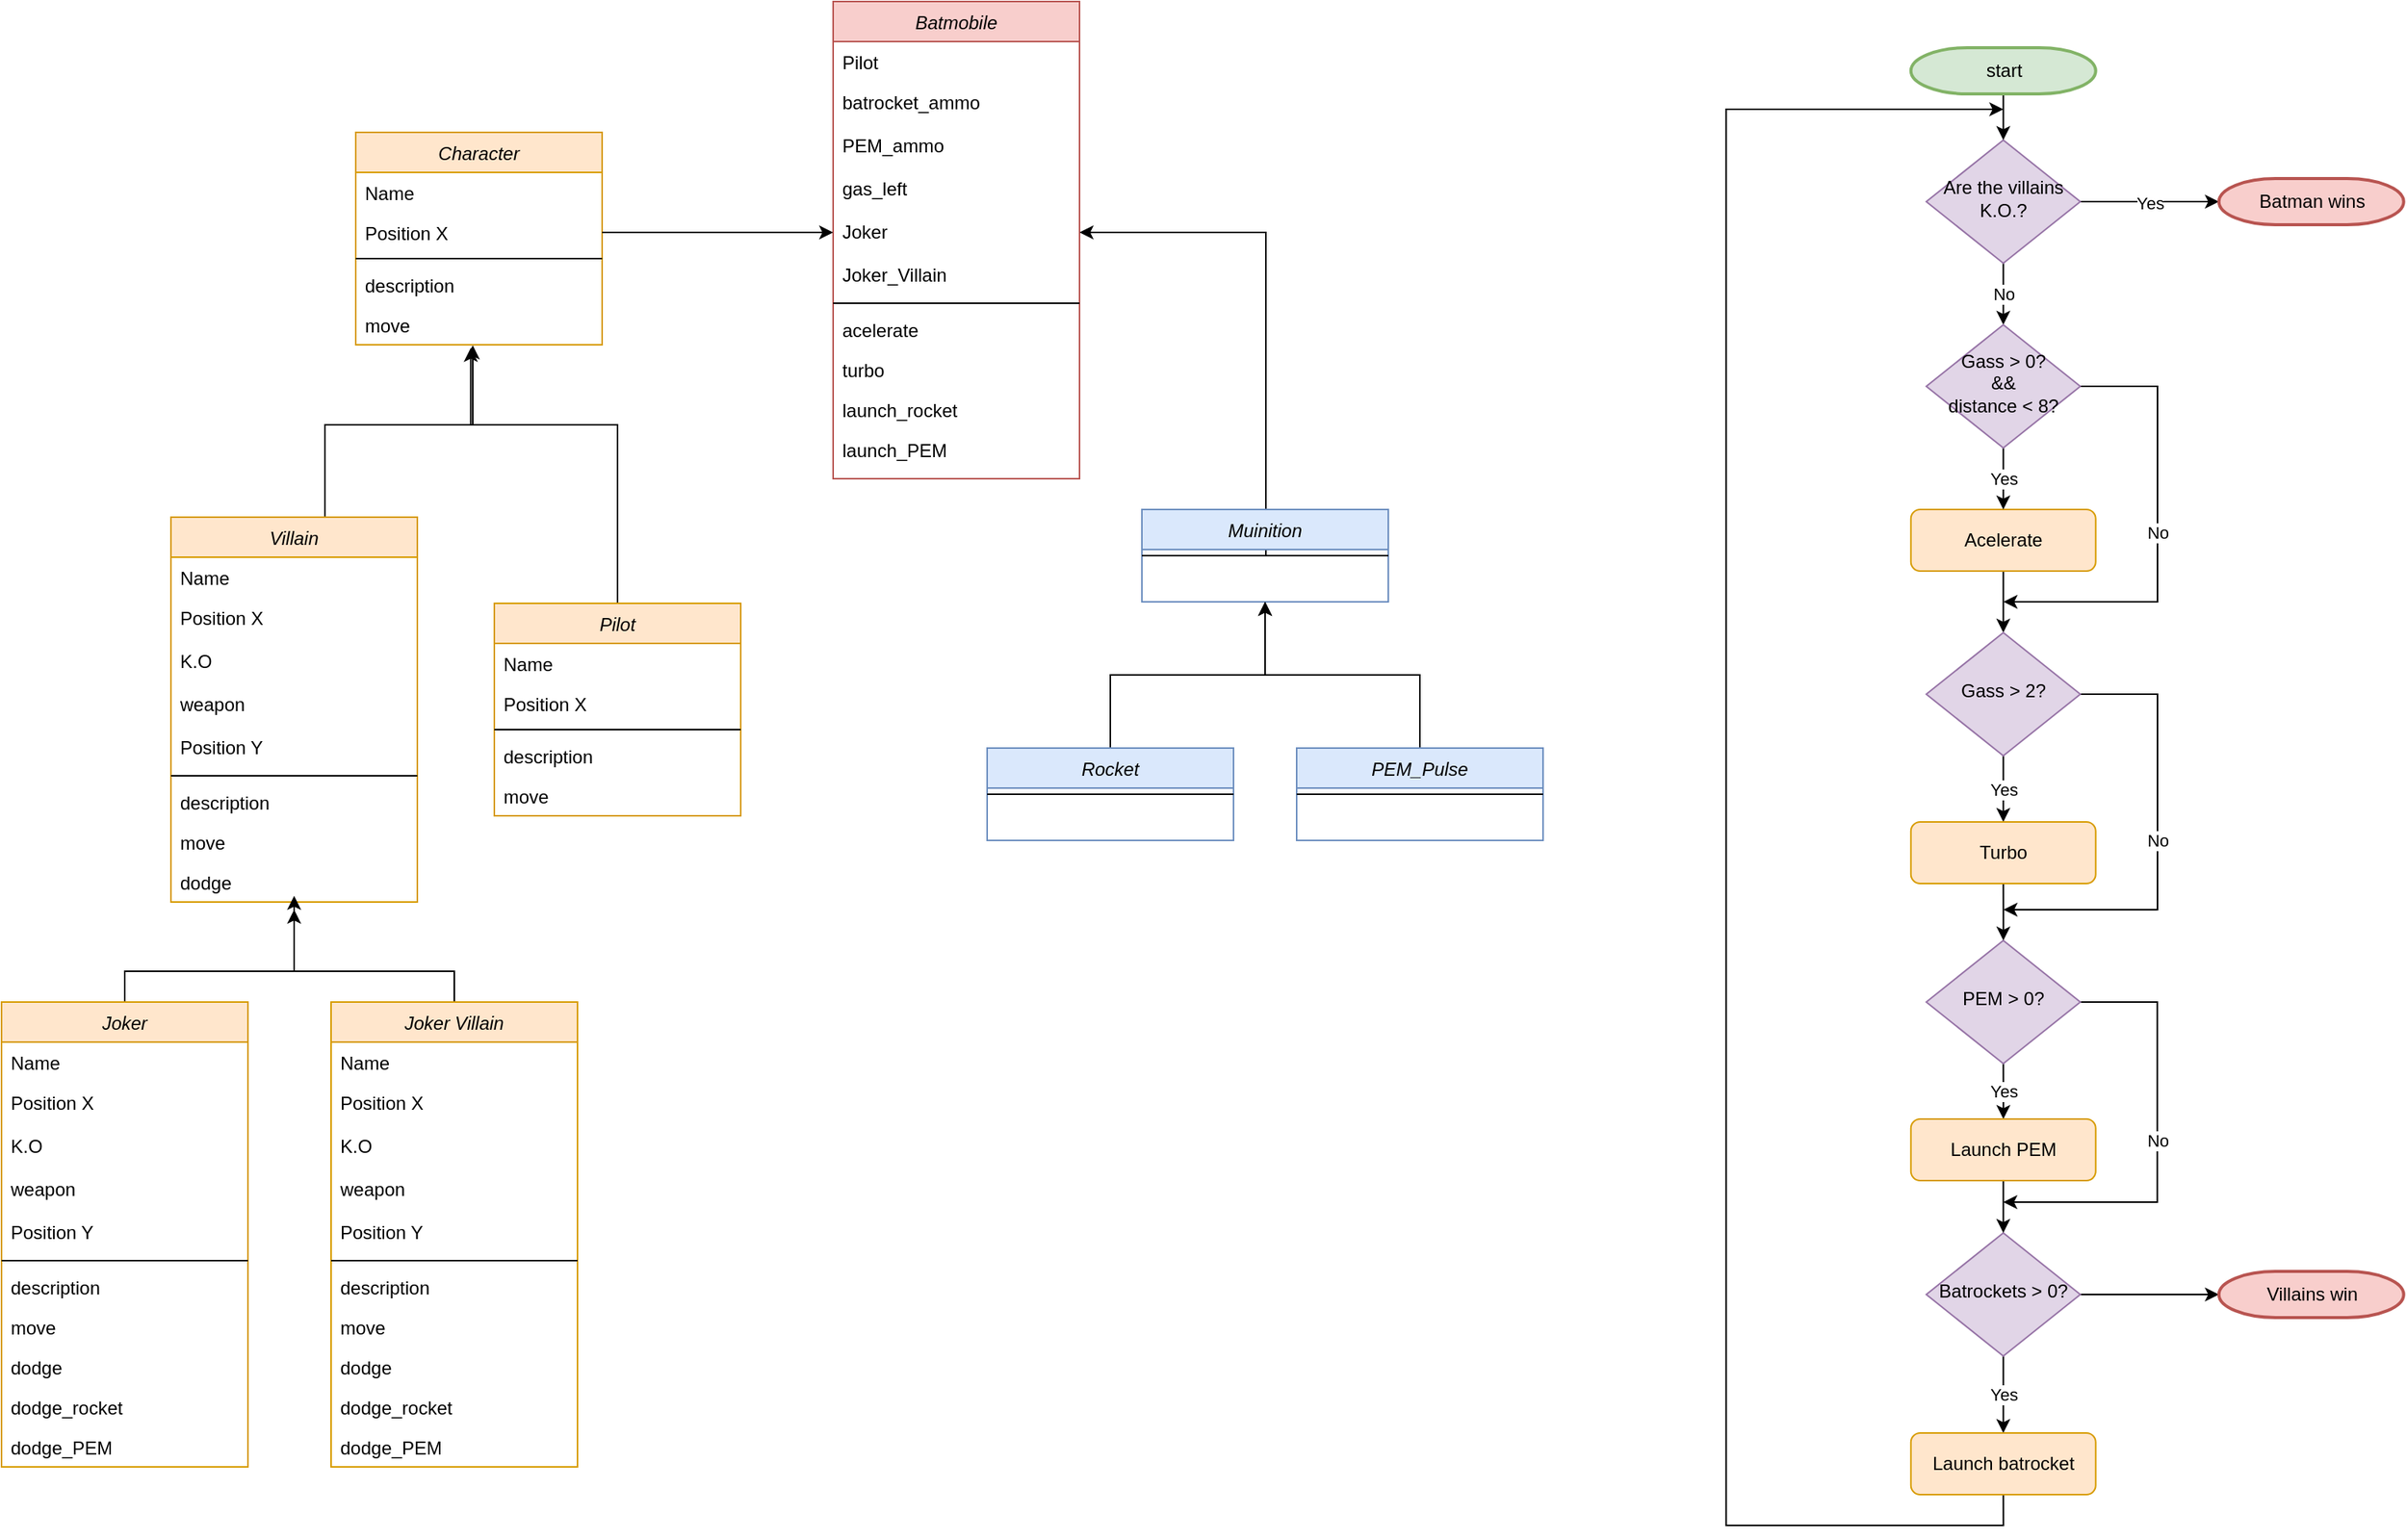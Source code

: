 <mxfile version="13.8.9-1" type="github"><diagram id="C5RBs43oDa-KdzZeNtuy" name="Page-1"><mxGraphModel dx="1892" dy="1278" grid="1" gridSize="10" guides="1" tooltips="1" connect="1" arrows="1" fold="1" page="1" pageScale="1" pageWidth="827" pageHeight="1169" math="0" shadow="0"><root><mxCell id="WIyWlLk6GJQsqaUBKTNV-0"/><mxCell id="WIyWlLk6GJQsqaUBKTNV-1" parent="WIyWlLk6GJQsqaUBKTNV-0"/><mxCell id="v05JyEpl_0FswiC7XmP--0" value="Character" style="swimlane;fontStyle=2;align=center;verticalAlign=top;childLayout=stackLayout;horizontal=1;startSize=26;horizontalStack=0;resizeParent=1;resizeLast=0;collapsible=1;marginBottom=0;rounded=0;shadow=0;strokeWidth=1;fillColor=#ffe6cc;strokeColor=#d79b00;" vertex="1" parent="WIyWlLk6GJQsqaUBKTNV-1"><mxGeometry x="270" y="145" width="160" height="138" as="geometry"><mxRectangle x="230" y="140" width="160" height="26" as="alternateBounds"/></mxGeometry></mxCell><mxCell id="v05JyEpl_0FswiC7XmP--1" value="Name" style="text;align=left;verticalAlign=top;spacingLeft=4;spacingRight=4;overflow=hidden;rotatable=0;points=[[0,0.5],[1,0.5]];portConstraint=eastwest;" vertex="1" parent="v05JyEpl_0FswiC7XmP--0"><mxGeometry y="26" width="160" height="26" as="geometry"/></mxCell><mxCell id="v05JyEpl_0FswiC7XmP--2" value="Position X" style="text;align=left;verticalAlign=top;spacingLeft=4;spacingRight=4;overflow=hidden;rotatable=0;points=[[0,0.5],[1,0.5]];portConstraint=eastwest;rounded=0;shadow=0;html=0;" vertex="1" parent="v05JyEpl_0FswiC7XmP--0"><mxGeometry y="52" width="160" height="26" as="geometry"/></mxCell><mxCell id="v05JyEpl_0FswiC7XmP--4" value="" style="line;html=1;strokeWidth=1;align=left;verticalAlign=middle;spacingTop=-1;spacingLeft=3;spacingRight=3;rotatable=0;labelPosition=right;points=[];portConstraint=eastwest;" vertex="1" parent="v05JyEpl_0FswiC7XmP--0"><mxGeometry y="78" width="160" height="8" as="geometry"/></mxCell><mxCell id="v05JyEpl_0FswiC7XmP--5" value="description" style="text;align=left;verticalAlign=top;spacingLeft=4;spacingRight=4;overflow=hidden;rotatable=0;points=[[0,0.5],[1,0.5]];portConstraint=eastwest;" vertex="1" parent="v05JyEpl_0FswiC7XmP--0"><mxGeometry y="86" width="160" height="26" as="geometry"/></mxCell><mxCell id="v05JyEpl_0FswiC7XmP--25" value="move" style="text;align=left;verticalAlign=top;spacingLeft=4;spacingRight=4;overflow=hidden;rotatable=0;points=[[0,0.5],[1,0.5]];portConstraint=eastwest;" vertex="1" parent="v05JyEpl_0FswiC7XmP--0"><mxGeometry y="112" width="160" height="26" as="geometry"/></mxCell><mxCell id="v05JyEpl_0FswiC7XmP--99" style="edgeStyle=orthogonalEdgeStyle;rounded=0;orthogonalLoop=1;jettySize=auto;html=1;exitX=0.5;exitY=0;exitDx=0;exitDy=0;entryX=0.467;entryY=1.077;entryDx=0;entryDy=0;entryPerimeter=0;" edge="1" parent="WIyWlLk6GJQsqaUBKTNV-1" source="v05JyEpl_0FswiC7XmP--26" target="v05JyEpl_0FswiC7XmP--25"><mxGeometry relative="1" as="geometry"><Array as="points"><mxPoint x="440" y="335"/><mxPoint x="345" y="335"/></Array></mxGeometry></mxCell><mxCell id="v05JyEpl_0FswiC7XmP--26" value="Pilot" style="swimlane;fontStyle=2;align=center;verticalAlign=top;childLayout=stackLayout;horizontal=1;startSize=26;horizontalStack=0;resizeParent=1;resizeLast=0;collapsible=1;marginBottom=0;rounded=0;shadow=0;strokeWidth=1;fillColor=#ffe6cc;strokeColor=#d79b00;" vertex="1" parent="WIyWlLk6GJQsqaUBKTNV-1"><mxGeometry x="360" y="451" width="160" height="138" as="geometry"><mxRectangle x="230" y="140" width="160" height="26" as="alternateBounds"/></mxGeometry></mxCell><mxCell id="v05JyEpl_0FswiC7XmP--27" value="Name" style="text;align=left;verticalAlign=top;spacingLeft=4;spacingRight=4;overflow=hidden;rotatable=0;points=[[0,0.5],[1,0.5]];portConstraint=eastwest;" vertex="1" parent="v05JyEpl_0FswiC7XmP--26"><mxGeometry y="26" width="160" height="26" as="geometry"/></mxCell><mxCell id="v05JyEpl_0FswiC7XmP--28" value="Position X" style="text;align=left;verticalAlign=top;spacingLeft=4;spacingRight=4;overflow=hidden;rotatable=0;points=[[0,0.5],[1,0.5]];portConstraint=eastwest;rounded=0;shadow=0;html=0;" vertex="1" parent="v05JyEpl_0FswiC7XmP--26"><mxGeometry y="52" width="160" height="26" as="geometry"/></mxCell><mxCell id="v05JyEpl_0FswiC7XmP--29" value="" style="line;html=1;strokeWidth=1;align=left;verticalAlign=middle;spacingTop=-1;spacingLeft=3;spacingRight=3;rotatable=0;labelPosition=right;points=[];portConstraint=eastwest;" vertex="1" parent="v05JyEpl_0FswiC7XmP--26"><mxGeometry y="78" width="160" height="8" as="geometry"/></mxCell><mxCell id="v05JyEpl_0FswiC7XmP--30" value="description" style="text;align=left;verticalAlign=top;spacingLeft=4;spacingRight=4;overflow=hidden;rotatable=0;points=[[0,0.5],[1,0.5]];portConstraint=eastwest;" vertex="1" parent="v05JyEpl_0FswiC7XmP--26"><mxGeometry y="86" width="160" height="26" as="geometry"/></mxCell><mxCell id="v05JyEpl_0FswiC7XmP--31" value="move" style="text;align=left;verticalAlign=top;spacingLeft=4;spacingRight=4;overflow=hidden;rotatable=0;points=[[0,0.5],[1,0.5]];portConstraint=eastwest;" vertex="1" parent="v05JyEpl_0FswiC7XmP--26"><mxGeometry y="112" width="160" height="26" as="geometry"/></mxCell><mxCell id="v05JyEpl_0FswiC7XmP--100" style="edgeStyle=orthogonalEdgeStyle;rounded=0;orthogonalLoop=1;jettySize=auto;html=1;exitX=0.5;exitY=0;exitDx=0;exitDy=0;entryX=0.473;entryY=1.015;entryDx=0;entryDy=0;entryPerimeter=0;" edge="1" parent="WIyWlLk6GJQsqaUBKTNV-1" source="v05JyEpl_0FswiC7XmP--32" target="v05JyEpl_0FswiC7XmP--25"><mxGeometry relative="1" as="geometry"><mxPoint x="240.0" y="335" as="targetPoint"/><Array as="points"><mxPoint x="250" y="395"/><mxPoint x="250" y="335"/><mxPoint x="346" y="335"/><mxPoint x="346" y="283"/></Array></mxGeometry></mxCell><mxCell id="v05JyEpl_0FswiC7XmP--32" value="Villain" style="swimlane;fontStyle=2;align=center;verticalAlign=top;childLayout=stackLayout;horizontal=1;startSize=26;horizontalStack=0;resizeParent=1;resizeLast=0;collapsible=1;marginBottom=0;rounded=0;shadow=0;strokeWidth=1;fillColor=#ffe6cc;strokeColor=#d79b00;" vertex="1" parent="WIyWlLk6GJQsqaUBKTNV-1"><mxGeometry x="150" y="395" width="160" height="250" as="geometry"><mxRectangle x="230" y="140" width="160" height="26" as="alternateBounds"/></mxGeometry></mxCell><mxCell id="v05JyEpl_0FswiC7XmP--33" value="Name" style="text;align=left;verticalAlign=top;spacingLeft=4;spacingRight=4;overflow=hidden;rotatable=0;points=[[0,0.5],[1,0.5]];portConstraint=eastwest;" vertex="1" parent="v05JyEpl_0FswiC7XmP--32"><mxGeometry y="26" width="160" height="26" as="geometry"/></mxCell><mxCell id="v05JyEpl_0FswiC7XmP--38" value="Position X" style="text;align=left;verticalAlign=top;spacingLeft=4;spacingRight=4;overflow=hidden;rotatable=0;points=[[0,0.5],[1,0.5]];portConstraint=eastwest;rounded=0;shadow=0;html=0;" vertex="1" parent="v05JyEpl_0FswiC7XmP--32"><mxGeometry y="52" width="160" height="28" as="geometry"/></mxCell><mxCell id="v05JyEpl_0FswiC7XmP--34" value="K.O&#xa;" style="text;align=left;verticalAlign=top;spacingLeft=4;spacingRight=4;overflow=hidden;rotatable=0;points=[[0,0.5],[1,0.5]];portConstraint=eastwest;rounded=0;shadow=0;html=0;" vertex="1" parent="v05JyEpl_0FswiC7XmP--32"><mxGeometry y="80" width="160" height="28" as="geometry"/></mxCell><mxCell id="v05JyEpl_0FswiC7XmP--40" value="weapon" style="text;align=left;verticalAlign=top;spacingLeft=4;spacingRight=4;overflow=hidden;rotatable=0;points=[[0,0.5],[1,0.5]];portConstraint=eastwest;rounded=0;shadow=0;html=0;" vertex="1" parent="v05JyEpl_0FswiC7XmP--32"><mxGeometry y="108" width="160" height="28" as="geometry"/></mxCell><mxCell id="v05JyEpl_0FswiC7XmP--39" value="Position Y" style="text;align=left;verticalAlign=top;spacingLeft=4;spacingRight=4;overflow=hidden;rotatable=0;points=[[0,0.5],[1,0.5]];portConstraint=eastwest;rounded=0;shadow=0;html=0;" vertex="1" parent="v05JyEpl_0FswiC7XmP--32"><mxGeometry y="136" width="160" height="28" as="geometry"/></mxCell><mxCell id="v05JyEpl_0FswiC7XmP--35" value="" style="line;html=1;strokeWidth=1;align=left;verticalAlign=middle;spacingTop=-1;spacingLeft=3;spacingRight=3;rotatable=0;labelPosition=right;points=[];portConstraint=eastwest;" vertex="1" parent="v05JyEpl_0FswiC7XmP--32"><mxGeometry y="164" width="160" height="8" as="geometry"/></mxCell><mxCell id="v05JyEpl_0FswiC7XmP--36" value="description" style="text;align=left;verticalAlign=top;spacingLeft=4;spacingRight=4;overflow=hidden;rotatable=0;points=[[0,0.5],[1,0.5]];portConstraint=eastwest;" vertex="1" parent="v05JyEpl_0FswiC7XmP--32"><mxGeometry y="172" width="160" height="26" as="geometry"/></mxCell><mxCell id="v05JyEpl_0FswiC7XmP--37" value="move" style="text;align=left;verticalAlign=top;spacingLeft=4;spacingRight=4;overflow=hidden;rotatable=0;points=[[0,0.5],[1,0.5]];portConstraint=eastwest;" vertex="1" parent="v05JyEpl_0FswiC7XmP--32"><mxGeometry y="198" width="160" height="26" as="geometry"/></mxCell><mxCell id="v05JyEpl_0FswiC7XmP--41" value="dodge" style="text;align=left;verticalAlign=top;spacingLeft=4;spacingRight=4;overflow=hidden;rotatable=0;points=[[0,0.5],[1,0.5]];portConstraint=eastwest;" vertex="1" parent="v05JyEpl_0FswiC7XmP--32"><mxGeometry y="224" width="160" height="26" as="geometry"/></mxCell><mxCell id="v05JyEpl_0FswiC7XmP--101" style="edgeStyle=orthogonalEdgeStyle;rounded=0;orthogonalLoop=1;jettySize=auto;html=1;exitX=0.5;exitY=0;exitDx=0;exitDy=0;" edge="1" parent="WIyWlLk6GJQsqaUBKTNV-1"><mxGeometry relative="1" as="geometry"><mxPoint x="230" y="641" as="targetPoint"/><mxPoint x="120" y="711" as="sourcePoint"/><Array as="points"><mxPoint x="120" y="690"/><mxPoint x="230" y="690"/></Array></mxGeometry></mxCell><mxCell id="v05JyEpl_0FswiC7XmP--44" value="Joker&#xa;" style="swimlane;fontStyle=2;align=center;verticalAlign=top;childLayout=stackLayout;horizontal=1;startSize=26;horizontalStack=0;resizeParent=1;resizeLast=0;collapsible=1;marginBottom=0;rounded=0;shadow=0;strokeWidth=1;fillColor=#ffe6cc;strokeColor=#d79b00;" vertex="1" parent="WIyWlLk6GJQsqaUBKTNV-1"><mxGeometry x="40" y="710" width="160" height="302" as="geometry"><mxRectangle x="230" y="140" width="160" height="26" as="alternateBounds"/></mxGeometry></mxCell><mxCell id="v05JyEpl_0FswiC7XmP--45" value="Name" style="text;align=left;verticalAlign=top;spacingLeft=4;spacingRight=4;overflow=hidden;rotatable=0;points=[[0,0.5],[1,0.5]];portConstraint=eastwest;" vertex="1" parent="v05JyEpl_0FswiC7XmP--44"><mxGeometry y="26" width="160" height="26" as="geometry"/></mxCell><mxCell id="v05JyEpl_0FswiC7XmP--46" value="Position X" style="text;align=left;verticalAlign=top;spacingLeft=4;spacingRight=4;overflow=hidden;rotatable=0;points=[[0,0.5],[1,0.5]];portConstraint=eastwest;rounded=0;shadow=0;html=0;" vertex="1" parent="v05JyEpl_0FswiC7XmP--44"><mxGeometry y="52" width="160" height="28" as="geometry"/></mxCell><mxCell id="v05JyEpl_0FswiC7XmP--47" value="K.O&#xa;" style="text;align=left;verticalAlign=top;spacingLeft=4;spacingRight=4;overflow=hidden;rotatable=0;points=[[0,0.5],[1,0.5]];portConstraint=eastwest;rounded=0;shadow=0;html=0;" vertex="1" parent="v05JyEpl_0FswiC7XmP--44"><mxGeometry y="80" width="160" height="28" as="geometry"/></mxCell><mxCell id="v05JyEpl_0FswiC7XmP--48" value="weapon" style="text;align=left;verticalAlign=top;spacingLeft=4;spacingRight=4;overflow=hidden;rotatable=0;points=[[0,0.5],[1,0.5]];portConstraint=eastwest;rounded=0;shadow=0;html=0;" vertex="1" parent="v05JyEpl_0FswiC7XmP--44"><mxGeometry y="108" width="160" height="28" as="geometry"/></mxCell><mxCell id="v05JyEpl_0FswiC7XmP--49" value="Position Y" style="text;align=left;verticalAlign=top;spacingLeft=4;spacingRight=4;overflow=hidden;rotatable=0;points=[[0,0.5],[1,0.5]];portConstraint=eastwest;rounded=0;shadow=0;html=0;" vertex="1" parent="v05JyEpl_0FswiC7XmP--44"><mxGeometry y="136" width="160" height="28" as="geometry"/></mxCell><mxCell id="v05JyEpl_0FswiC7XmP--50" value="" style="line;html=1;strokeWidth=1;align=left;verticalAlign=middle;spacingTop=-1;spacingLeft=3;spacingRight=3;rotatable=0;labelPosition=right;points=[];portConstraint=eastwest;" vertex="1" parent="v05JyEpl_0FswiC7XmP--44"><mxGeometry y="164" width="160" height="8" as="geometry"/></mxCell><mxCell id="v05JyEpl_0FswiC7XmP--51" value="description" style="text;align=left;verticalAlign=top;spacingLeft=4;spacingRight=4;overflow=hidden;rotatable=0;points=[[0,0.5],[1,0.5]];portConstraint=eastwest;" vertex="1" parent="v05JyEpl_0FswiC7XmP--44"><mxGeometry y="172" width="160" height="26" as="geometry"/></mxCell><mxCell id="v05JyEpl_0FswiC7XmP--52" value="move" style="text;align=left;verticalAlign=top;spacingLeft=4;spacingRight=4;overflow=hidden;rotatable=0;points=[[0,0.5],[1,0.5]];portConstraint=eastwest;" vertex="1" parent="v05JyEpl_0FswiC7XmP--44"><mxGeometry y="198" width="160" height="26" as="geometry"/></mxCell><mxCell id="v05JyEpl_0FswiC7XmP--68" value="dodge" style="text;align=left;verticalAlign=top;spacingLeft=4;spacingRight=4;overflow=hidden;rotatable=0;points=[[0,0.5],[1,0.5]];portConstraint=eastwest;" vertex="1" parent="v05JyEpl_0FswiC7XmP--44"><mxGeometry y="224" width="160" height="26" as="geometry"/></mxCell><mxCell id="v05JyEpl_0FswiC7XmP--67" value="dodge_rocket" style="text;align=left;verticalAlign=top;spacingLeft=4;spacingRight=4;overflow=hidden;rotatable=0;points=[[0,0.5],[1,0.5]];portConstraint=eastwest;" vertex="1" parent="v05JyEpl_0FswiC7XmP--44"><mxGeometry y="250" width="160" height="26" as="geometry"/></mxCell><mxCell id="v05JyEpl_0FswiC7XmP--54" value="dodge_PEM" style="text;align=left;verticalAlign=top;spacingLeft=4;spacingRight=4;overflow=hidden;rotatable=0;points=[[0,0.5],[1,0.5]];portConstraint=eastwest;" vertex="1" parent="v05JyEpl_0FswiC7XmP--44"><mxGeometry y="276" width="160" height="26" as="geometry"/></mxCell><mxCell id="v05JyEpl_0FswiC7XmP--102" style="edgeStyle=orthogonalEdgeStyle;rounded=0;orthogonalLoop=1;jettySize=auto;html=1;exitX=0.5;exitY=0;exitDx=0;exitDy=0;" edge="1" parent="WIyWlLk6GJQsqaUBKTNV-1" source="v05JyEpl_0FswiC7XmP--55"><mxGeometry relative="1" as="geometry"><mxPoint x="230" y="650" as="targetPoint"/><Array as="points"><mxPoint x="334" y="690"/><mxPoint x="230" y="690"/></Array></mxGeometry></mxCell><mxCell id="v05JyEpl_0FswiC7XmP--55" value="Joker Villain" style="swimlane;fontStyle=2;align=center;verticalAlign=top;childLayout=stackLayout;horizontal=1;startSize=26;horizontalStack=0;resizeParent=1;resizeLast=0;collapsible=1;marginBottom=0;rounded=0;shadow=0;strokeWidth=1;fillColor=#ffe6cc;strokeColor=#d79b00;" vertex="1" parent="WIyWlLk6GJQsqaUBKTNV-1"><mxGeometry x="254" y="710" width="160" height="302" as="geometry"><mxRectangle x="230" y="140" width="160" height="26" as="alternateBounds"/></mxGeometry></mxCell><mxCell id="v05JyEpl_0FswiC7XmP--56" value="Name" style="text;align=left;verticalAlign=top;spacingLeft=4;spacingRight=4;overflow=hidden;rotatable=0;points=[[0,0.5],[1,0.5]];portConstraint=eastwest;" vertex="1" parent="v05JyEpl_0FswiC7XmP--55"><mxGeometry y="26" width="160" height="26" as="geometry"/></mxCell><mxCell id="v05JyEpl_0FswiC7XmP--57" value="Position X" style="text;align=left;verticalAlign=top;spacingLeft=4;spacingRight=4;overflow=hidden;rotatable=0;points=[[0,0.5],[1,0.5]];portConstraint=eastwest;rounded=0;shadow=0;html=0;" vertex="1" parent="v05JyEpl_0FswiC7XmP--55"><mxGeometry y="52" width="160" height="28" as="geometry"/></mxCell><mxCell id="v05JyEpl_0FswiC7XmP--58" value="K.O&#xa;" style="text;align=left;verticalAlign=top;spacingLeft=4;spacingRight=4;overflow=hidden;rotatable=0;points=[[0,0.5],[1,0.5]];portConstraint=eastwest;rounded=0;shadow=0;html=0;" vertex="1" parent="v05JyEpl_0FswiC7XmP--55"><mxGeometry y="80" width="160" height="28" as="geometry"/></mxCell><mxCell id="v05JyEpl_0FswiC7XmP--59" value="weapon" style="text;align=left;verticalAlign=top;spacingLeft=4;spacingRight=4;overflow=hidden;rotatable=0;points=[[0,0.5],[1,0.5]];portConstraint=eastwest;rounded=0;shadow=0;html=0;" vertex="1" parent="v05JyEpl_0FswiC7XmP--55"><mxGeometry y="108" width="160" height="28" as="geometry"/></mxCell><mxCell id="v05JyEpl_0FswiC7XmP--60" value="Position Y" style="text;align=left;verticalAlign=top;spacingLeft=4;spacingRight=4;overflow=hidden;rotatable=0;points=[[0,0.5],[1,0.5]];portConstraint=eastwest;rounded=0;shadow=0;html=0;" vertex="1" parent="v05JyEpl_0FswiC7XmP--55"><mxGeometry y="136" width="160" height="28" as="geometry"/></mxCell><mxCell id="v05JyEpl_0FswiC7XmP--61" value="" style="line;html=1;strokeWidth=1;align=left;verticalAlign=middle;spacingTop=-1;spacingLeft=3;spacingRight=3;rotatable=0;labelPosition=right;points=[];portConstraint=eastwest;" vertex="1" parent="v05JyEpl_0FswiC7XmP--55"><mxGeometry y="164" width="160" height="8" as="geometry"/></mxCell><mxCell id="v05JyEpl_0FswiC7XmP--62" value="description" style="text;align=left;verticalAlign=top;spacingLeft=4;spacingRight=4;overflow=hidden;rotatable=0;points=[[0,0.5],[1,0.5]];portConstraint=eastwest;" vertex="1" parent="v05JyEpl_0FswiC7XmP--55"><mxGeometry y="172" width="160" height="26" as="geometry"/></mxCell><mxCell id="v05JyEpl_0FswiC7XmP--63" value="move" style="text;align=left;verticalAlign=top;spacingLeft=4;spacingRight=4;overflow=hidden;rotatable=0;points=[[0,0.5],[1,0.5]];portConstraint=eastwest;" vertex="1" parent="v05JyEpl_0FswiC7XmP--55"><mxGeometry y="198" width="160" height="26" as="geometry"/></mxCell><mxCell id="v05JyEpl_0FswiC7XmP--65" value="dodge" style="text;align=left;verticalAlign=top;spacingLeft=4;spacingRight=4;overflow=hidden;rotatable=0;points=[[0,0.5],[1,0.5]];portConstraint=eastwest;" vertex="1" parent="v05JyEpl_0FswiC7XmP--55"><mxGeometry y="224" width="160" height="26" as="geometry"/></mxCell><mxCell id="v05JyEpl_0FswiC7XmP--69" value="dodge_rocket" style="text;align=left;verticalAlign=top;spacingLeft=4;spacingRight=4;overflow=hidden;rotatable=0;points=[[0,0.5],[1,0.5]];portConstraint=eastwest;" vertex="1" parent="v05JyEpl_0FswiC7XmP--55"><mxGeometry y="250" width="160" height="26" as="geometry"/></mxCell><mxCell id="v05JyEpl_0FswiC7XmP--70" value="dodge_PEM" style="text;align=left;verticalAlign=top;spacingLeft=4;spacingRight=4;overflow=hidden;rotatable=0;points=[[0,0.5],[1,0.5]];portConstraint=eastwest;" vertex="1" parent="v05JyEpl_0FswiC7XmP--55"><mxGeometry y="276" width="160" height="26" as="geometry"/></mxCell><mxCell id="v05JyEpl_0FswiC7XmP--71" value="Batmobile" style="swimlane;fontStyle=2;align=center;verticalAlign=top;childLayout=stackLayout;horizontal=1;startSize=26;horizontalStack=0;resizeParent=1;resizeLast=0;collapsible=1;marginBottom=0;rounded=0;shadow=0;strokeWidth=1;fillColor=#f8cecc;strokeColor=#b85450;" vertex="1" parent="WIyWlLk6GJQsqaUBKTNV-1"><mxGeometry x="580" y="60" width="160" height="310" as="geometry"><mxRectangle x="230" y="140" width="160" height="26" as="alternateBounds"/></mxGeometry></mxCell><mxCell id="v05JyEpl_0FswiC7XmP--72" value="Pilot" style="text;align=left;verticalAlign=top;spacingLeft=4;spacingRight=4;overflow=hidden;rotatable=0;points=[[0,0.5],[1,0.5]];portConstraint=eastwest;" vertex="1" parent="v05JyEpl_0FswiC7XmP--71"><mxGeometry y="26" width="160" height="26" as="geometry"/></mxCell><mxCell id="v05JyEpl_0FswiC7XmP--73" value="batrocket_ammo" style="text;align=left;verticalAlign=top;spacingLeft=4;spacingRight=4;overflow=hidden;rotatable=0;points=[[0,0.5],[1,0.5]];portConstraint=eastwest;rounded=0;shadow=0;html=0;" vertex="1" parent="v05JyEpl_0FswiC7XmP--71"><mxGeometry y="52" width="160" height="28" as="geometry"/></mxCell><mxCell id="v05JyEpl_0FswiC7XmP--74" value="PEM_ammo" style="text;align=left;verticalAlign=top;spacingLeft=4;spacingRight=4;overflow=hidden;rotatable=0;points=[[0,0.5],[1,0.5]];portConstraint=eastwest;rounded=0;shadow=0;html=0;" vertex="1" parent="v05JyEpl_0FswiC7XmP--71"><mxGeometry y="80" width="160" height="28" as="geometry"/></mxCell><mxCell id="v05JyEpl_0FswiC7XmP--75" value="gas_left" style="text;align=left;verticalAlign=top;spacingLeft=4;spacingRight=4;overflow=hidden;rotatable=0;points=[[0,0.5],[1,0.5]];portConstraint=eastwest;rounded=0;shadow=0;html=0;" vertex="1" parent="v05JyEpl_0FswiC7XmP--71"><mxGeometry y="108" width="160" height="28" as="geometry"/></mxCell><mxCell id="v05JyEpl_0FswiC7XmP--83" value="Joker" style="text;align=left;verticalAlign=top;spacingLeft=4;spacingRight=4;overflow=hidden;rotatable=0;points=[[0,0.5],[1,0.5]];portConstraint=eastwest;rounded=0;shadow=0;html=0;" vertex="1" parent="v05JyEpl_0FswiC7XmP--71"><mxGeometry y="136" width="160" height="28" as="geometry"/></mxCell><mxCell id="v05JyEpl_0FswiC7XmP--76" value="Joker_Villain" style="text;align=left;verticalAlign=top;spacingLeft=4;spacingRight=4;overflow=hidden;rotatable=0;points=[[0,0.5],[1,0.5]];portConstraint=eastwest;rounded=0;shadow=0;html=0;" vertex="1" parent="v05JyEpl_0FswiC7XmP--71"><mxGeometry y="164" width="160" height="28" as="geometry"/></mxCell><mxCell id="v05JyEpl_0FswiC7XmP--77" value="" style="line;html=1;strokeWidth=1;align=left;verticalAlign=middle;spacingTop=-1;spacingLeft=3;spacingRight=3;rotatable=0;labelPosition=right;points=[];portConstraint=eastwest;" vertex="1" parent="v05JyEpl_0FswiC7XmP--71"><mxGeometry y="192" width="160" height="8" as="geometry"/></mxCell><mxCell id="v05JyEpl_0FswiC7XmP--78" value="acelerate" style="text;align=left;verticalAlign=top;spacingLeft=4;spacingRight=4;overflow=hidden;rotatable=0;points=[[0,0.5],[1,0.5]];portConstraint=eastwest;" vertex="1" parent="v05JyEpl_0FswiC7XmP--71"><mxGeometry y="200" width="160" height="26" as="geometry"/></mxCell><mxCell id="v05JyEpl_0FswiC7XmP--79" value="turbo" style="text;align=left;verticalAlign=top;spacingLeft=4;spacingRight=4;overflow=hidden;rotatable=0;points=[[0,0.5],[1,0.5]];portConstraint=eastwest;" vertex="1" parent="v05JyEpl_0FswiC7XmP--71"><mxGeometry y="226" width="160" height="26" as="geometry"/></mxCell><mxCell id="v05JyEpl_0FswiC7XmP--80" value="launch_rocket" style="text;align=left;verticalAlign=top;spacingLeft=4;spacingRight=4;overflow=hidden;rotatable=0;points=[[0,0.5],[1,0.5]];portConstraint=eastwest;" vertex="1" parent="v05JyEpl_0FswiC7XmP--71"><mxGeometry y="252" width="160" height="26" as="geometry"/></mxCell><mxCell id="v05JyEpl_0FswiC7XmP--82" value="launch_PEM" style="text;align=left;verticalAlign=top;spacingLeft=4;spacingRight=4;overflow=hidden;rotatable=0;points=[[0,0.5],[1,0.5]];portConstraint=eastwest;" vertex="1" parent="v05JyEpl_0FswiC7XmP--71"><mxGeometry y="278" width="160" height="26" as="geometry"/></mxCell><mxCell id="v05JyEpl_0FswiC7XmP--98" style="edgeStyle=orthogonalEdgeStyle;rounded=0;orthogonalLoop=1;jettySize=auto;html=1;exitX=0;exitY=0.5;exitDx=0;exitDy=0;entryX=1;entryY=0.5;entryDx=0;entryDy=0;" edge="1" parent="WIyWlLk6GJQsqaUBKTNV-1" source="v05JyEpl_0FswiC7XmP--85" target="v05JyEpl_0FswiC7XmP--83"><mxGeometry relative="1" as="geometry"><Array as="points"><mxPoint x="861" y="420"/><mxPoint x="861" y="210"/></Array></mxGeometry></mxCell><mxCell id="v05JyEpl_0FswiC7XmP--85" value="Muinition" style="swimlane;fontStyle=2;align=center;verticalAlign=top;childLayout=stackLayout;horizontal=1;startSize=26;horizontalStack=0;resizeParent=1;resizeLast=0;collapsible=1;marginBottom=0;rounded=0;shadow=0;strokeWidth=1;fillColor=#dae8fc;strokeColor=#6c8ebf;" vertex="1" parent="WIyWlLk6GJQsqaUBKTNV-1"><mxGeometry x="780.5" y="390" width="160" height="60" as="geometry"><mxRectangle x="230" y="140" width="160" height="26" as="alternateBounds"/></mxGeometry></mxCell><mxCell id="v05JyEpl_0FswiC7XmP--88" value="" style="line;html=1;strokeWidth=1;align=left;verticalAlign=middle;spacingTop=-1;spacingLeft=3;spacingRight=3;rotatable=0;labelPosition=right;points=[];portConstraint=eastwest;" vertex="1" parent="v05JyEpl_0FswiC7XmP--85"><mxGeometry y="26" width="160" height="8" as="geometry"/></mxCell><mxCell id="v05JyEpl_0FswiC7XmP--104" style="edgeStyle=orthogonalEdgeStyle;rounded=0;orthogonalLoop=1;jettySize=auto;html=1;exitX=0.5;exitY=0;exitDx=0;exitDy=0;entryX=0.5;entryY=1;entryDx=0;entryDy=0;" edge="1" parent="WIyWlLk6GJQsqaUBKTNV-1" source="v05JyEpl_0FswiC7XmP--92" target="v05JyEpl_0FswiC7XmP--85"><mxGeometry relative="1" as="geometry"/></mxCell><mxCell id="v05JyEpl_0FswiC7XmP--92" value="PEM_Pulse" style="swimlane;fontStyle=2;align=center;verticalAlign=top;childLayout=stackLayout;horizontal=1;startSize=26;horizontalStack=0;resizeParent=1;resizeLast=0;collapsible=1;marginBottom=0;rounded=0;shadow=0;strokeWidth=1;fillColor=#dae8fc;strokeColor=#6c8ebf;" vertex="1" parent="WIyWlLk6GJQsqaUBKTNV-1"><mxGeometry x="881" y="545" width="160" height="60" as="geometry"><mxRectangle x="230" y="140" width="160" height="26" as="alternateBounds"/></mxGeometry></mxCell><mxCell id="v05JyEpl_0FswiC7XmP--93" value="" style="line;html=1;strokeWidth=1;align=left;verticalAlign=middle;spacingTop=-1;spacingLeft=3;spacingRight=3;rotatable=0;labelPosition=right;points=[];portConstraint=eastwest;" vertex="1" parent="v05JyEpl_0FswiC7XmP--92"><mxGeometry y="26" width="160" height="8" as="geometry"/></mxCell><mxCell id="v05JyEpl_0FswiC7XmP--103" style="edgeStyle=orthogonalEdgeStyle;rounded=0;orthogonalLoop=1;jettySize=auto;html=1;exitX=0.5;exitY=0;exitDx=0;exitDy=0;entryX=0.5;entryY=1;entryDx=0;entryDy=0;" edge="1" parent="WIyWlLk6GJQsqaUBKTNV-1" source="v05JyEpl_0FswiC7XmP--94" target="v05JyEpl_0FswiC7XmP--85"><mxGeometry relative="1" as="geometry"/></mxCell><mxCell id="v05JyEpl_0FswiC7XmP--94" value="Rocket" style="swimlane;fontStyle=2;align=center;verticalAlign=top;childLayout=stackLayout;horizontal=1;startSize=26;horizontalStack=0;resizeParent=1;resizeLast=0;collapsible=1;marginBottom=0;rounded=0;shadow=0;strokeWidth=1;fillColor=#dae8fc;strokeColor=#6c8ebf;" vertex="1" parent="WIyWlLk6GJQsqaUBKTNV-1"><mxGeometry x="680" y="545" width="160" height="60" as="geometry"><mxRectangle x="230" y="140" width="160" height="26" as="alternateBounds"/></mxGeometry></mxCell><mxCell id="v05JyEpl_0FswiC7XmP--95" value="" style="line;html=1;strokeWidth=1;align=left;verticalAlign=middle;spacingTop=-1;spacingLeft=3;spacingRight=3;rotatable=0;labelPosition=right;points=[];portConstraint=eastwest;" vertex="1" parent="v05JyEpl_0FswiC7XmP--94"><mxGeometry y="26" width="160" height="8" as="geometry"/></mxCell><mxCell id="v05JyEpl_0FswiC7XmP--97" style="edgeStyle=orthogonalEdgeStyle;rounded=0;orthogonalLoop=1;jettySize=auto;html=1;exitX=1;exitY=0.5;exitDx=0;exitDy=0;entryX=0;entryY=0.5;entryDx=0;entryDy=0;" edge="1" parent="WIyWlLk6GJQsqaUBKTNV-1" source="v05JyEpl_0FswiC7XmP--2" target="v05JyEpl_0FswiC7XmP--83"><mxGeometry relative="1" as="geometry"/></mxCell><mxCell id="v05JyEpl_0FswiC7XmP--105" style="edgeStyle=orthogonalEdgeStyle;rounded=0;orthogonalLoop=1;jettySize=auto;html=1;exitX=0.5;exitY=1;exitDx=0;exitDy=0;entryX=0.5;entryY=0;entryDx=0;entryDy=0;" edge="1" parent="WIyWlLk6GJQsqaUBKTNV-1" source="v05JyEpl_0FswiC7XmP--106" target="v05JyEpl_0FswiC7XmP--116"><mxGeometry relative="1" as="geometry"/></mxCell><mxCell id="v05JyEpl_0FswiC7XmP--106" value="Acelerate" style="rounded=1;whiteSpace=wrap;html=1;fontSize=12;glass=0;strokeWidth=1;shadow=0;fillColor=#ffe6cc;strokeColor=#d79b00;" vertex="1" parent="WIyWlLk6GJQsqaUBKTNV-1"><mxGeometry x="1279.86" y="390" width="120" height="40" as="geometry"/></mxCell><mxCell id="v05JyEpl_0FswiC7XmP--107" value="Yes" style="edgeStyle=orthogonalEdgeStyle;rounded=0;orthogonalLoop=1;jettySize=auto;html=1;exitX=1;exitY=0.5;exitDx=0;exitDy=0;" edge="1" parent="WIyWlLk6GJQsqaUBKTNV-1" source="v05JyEpl_0FswiC7XmP--109"><mxGeometry relative="1" as="geometry"><mxPoint x="1479.86" y="190" as="targetPoint"/></mxGeometry></mxCell><mxCell id="v05JyEpl_0FswiC7XmP--108" value="No" style="edgeStyle=orthogonalEdgeStyle;rounded=0;orthogonalLoop=1;jettySize=auto;html=1;exitX=0.5;exitY=1;exitDx=0;exitDy=0;entryX=0.5;entryY=0;entryDx=0;entryDy=0;" edge="1" parent="WIyWlLk6GJQsqaUBKTNV-1" source="v05JyEpl_0FswiC7XmP--109" target="v05JyEpl_0FswiC7XmP--114"><mxGeometry relative="1" as="geometry"/></mxCell><mxCell id="v05JyEpl_0FswiC7XmP--109" value="Are the villains K.O.?" style="rhombus;whiteSpace=wrap;html=1;shadow=0;fontFamily=Helvetica;fontSize=12;align=center;strokeWidth=1;spacing=6;spacingTop=-4;fillColor=#e1d5e7;strokeColor=#9673a6;" vertex="1" parent="WIyWlLk6GJQsqaUBKTNV-1"><mxGeometry x="1289.86" y="150" width="100" height="80" as="geometry"/></mxCell><mxCell id="v05JyEpl_0FswiC7XmP--110" style="edgeStyle=orthogonalEdgeStyle;rounded=0;orthogonalLoop=1;jettySize=auto;html=1;exitX=0.5;exitY=1;exitDx=0;exitDy=0;exitPerimeter=0;entryX=0.5;entryY=0;entryDx=0;entryDy=0;" edge="1" parent="WIyWlLk6GJQsqaUBKTNV-1" source="v05JyEpl_0FswiC7XmP--111" target="v05JyEpl_0FswiC7XmP--109"><mxGeometry relative="1" as="geometry"/></mxCell><mxCell id="v05JyEpl_0FswiC7XmP--111" value="start" style="shape=mxgraph.flowchart.terminator;strokeWidth=2;gradientDirection=north;fontStyle=0;html=1;fillColor=#d5e8d4;strokeColor=#82b366;" vertex="1" parent="WIyWlLk6GJQsqaUBKTNV-1"><mxGeometry x="1279.86" y="90" width="120" height="30" as="geometry"/></mxCell><mxCell id="v05JyEpl_0FswiC7XmP--112" value="Yes" style="edgeStyle=orthogonalEdgeStyle;rounded=0;orthogonalLoop=1;jettySize=auto;html=1;exitX=0.5;exitY=1;exitDx=0;exitDy=0;entryX=0.5;entryY=0;entryDx=0;entryDy=0;" edge="1" parent="WIyWlLk6GJQsqaUBKTNV-1" source="v05JyEpl_0FswiC7XmP--114" target="v05JyEpl_0FswiC7XmP--106"><mxGeometry relative="1" as="geometry"/></mxCell><mxCell id="v05JyEpl_0FswiC7XmP--113" value="No" style="edgeStyle=orthogonalEdgeStyle;rounded=0;orthogonalLoop=1;jettySize=auto;html=1;exitX=1;exitY=0.5;exitDx=0;exitDy=0;" edge="1" parent="WIyWlLk6GJQsqaUBKTNV-1" source="v05JyEpl_0FswiC7XmP--114"><mxGeometry relative="1" as="geometry"><mxPoint x="1340" y="450" as="targetPoint"/><Array as="points"><mxPoint x="1440" y="310"/><mxPoint x="1440" y="450"/></Array></mxGeometry></mxCell><mxCell id="v05JyEpl_0FswiC7XmP--114" value="Gass &amp;gt; 0?&lt;br&gt;&amp;amp;&amp;amp;&lt;br&gt;distance &amp;lt; 8?" style="rhombus;whiteSpace=wrap;html=1;shadow=0;fontFamily=Helvetica;fontSize=12;align=center;strokeWidth=1;spacing=6;spacingTop=-4;fillColor=#e1d5e7;strokeColor=#9673a6;" vertex="1" parent="WIyWlLk6GJQsqaUBKTNV-1"><mxGeometry x="1289.86" y="270" width="100" height="80" as="geometry"/></mxCell><mxCell id="v05JyEpl_0FswiC7XmP--115" value="Yes" style="edgeStyle=orthogonalEdgeStyle;rounded=0;orthogonalLoop=1;jettySize=auto;html=1;exitX=0.5;exitY=1;exitDx=0;exitDy=0;" edge="1" parent="WIyWlLk6GJQsqaUBKTNV-1" source="v05JyEpl_0FswiC7XmP--116" target="v05JyEpl_0FswiC7XmP--124"><mxGeometry relative="1" as="geometry"/></mxCell><mxCell id="v05JyEpl_0FswiC7XmP--132" value="No" style="edgeStyle=orthogonalEdgeStyle;rounded=0;orthogonalLoop=1;jettySize=auto;html=1;" edge="1" parent="WIyWlLk6GJQsqaUBKTNV-1" source="v05JyEpl_0FswiC7XmP--116"><mxGeometry relative="1" as="geometry"><mxPoint x="1340" y="650" as="targetPoint"/><Array as="points"><mxPoint x="1440" y="510"/><mxPoint x="1440" y="650"/></Array></mxGeometry></mxCell><mxCell id="v05JyEpl_0FswiC7XmP--116" value="Gass &amp;gt; 2?" style="rhombus;whiteSpace=wrap;html=1;shadow=0;fontFamily=Helvetica;fontSize=12;align=center;strokeWidth=1;spacing=6;spacingTop=-4;fillColor=#e1d5e7;strokeColor=#9673a6;" vertex="1" parent="WIyWlLk6GJQsqaUBKTNV-1"><mxGeometry x="1289.86" y="470" width="100" height="80" as="geometry"/></mxCell><mxCell id="v05JyEpl_0FswiC7XmP--117" value="Yes" style="edgeStyle=orthogonalEdgeStyle;rounded=0;orthogonalLoop=1;jettySize=auto;html=1;exitX=0.5;exitY=1;exitDx=0;exitDy=0;" edge="1" parent="WIyWlLk6GJQsqaUBKTNV-1" source="v05JyEpl_0FswiC7XmP--119" target="v05JyEpl_0FswiC7XmP--126"><mxGeometry relative="1" as="geometry"/></mxCell><mxCell id="v05JyEpl_0FswiC7XmP--118" style="edgeStyle=orthogonalEdgeStyle;rounded=0;orthogonalLoop=1;jettySize=auto;html=1;exitX=1;exitY=0.5;exitDx=0;exitDy=0;" edge="1" parent="WIyWlLk6GJQsqaUBKTNV-1" source="v05JyEpl_0FswiC7XmP--119" target="v05JyEpl_0FswiC7XmP--130"><mxGeometry relative="1" as="geometry"/></mxCell><mxCell id="v05JyEpl_0FswiC7XmP--119" value="Batrockets &amp;gt; 0?" style="rhombus;whiteSpace=wrap;html=1;shadow=0;fontFamily=Helvetica;fontSize=12;align=center;strokeWidth=1;spacing=6;spacingTop=-4;fillColor=#e1d5e7;strokeColor=#9673a6;" vertex="1" parent="WIyWlLk6GJQsqaUBKTNV-1"><mxGeometry x="1289.86" y="860" width="100" height="80" as="geometry"/></mxCell><mxCell id="v05JyEpl_0FswiC7XmP--120" value="Yes" style="edgeStyle=orthogonalEdgeStyle;rounded=0;orthogonalLoop=1;jettySize=auto;html=1;exitX=0.5;exitY=1;exitDx=0;exitDy=0;" edge="1" parent="WIyWlLk6GJQsqaUBKTNV-1" source="v05JyEpl_0FswiC7XmP--122" target="v05JyEpl_0FswiC7XmP--128"><mxGeometry relative="1" as="geometry"/></mxCell><mxCell id="v05JyEpl_0FswiC7XmP--121" value="No" style="edgeStyle=orthogonalEdgeStyle;rounded=0;orthogonalLoop=1;jettySize=auto;html=1;exitX=1;exitY=0.5;exitDx=0;exitDy=0;" edge="1" parent="WIyWlLk6GJQsqaUBKTNV-1" source="v05JyEpl_0FswiC7XmP--122"><mxGeometry relative="1" as="geometry"><mxPoint x="1339.86" y="840" as="targetPoint"/><Array as="points"><mxPoint x="1439.86" y="710"/><mxPoint x="1439.86" y="840"/></Array></mxGeometry></mxCell><mxCell id="v05JyEpl_0FswiC7XmP--122" value="PEM &amp;gt; 0?" style="rhombus;whiteSpace=wrap;html=1;shadow=0;fontFamily=Helvetica;fontSize=12;align=center;strokeWidth=1;spacing=6;spacingTop=-4;fillColor=#e1d5e7;strokeColor=#9673a6;" vertex="1" parent="WIyWlLk6GJQsqaUBKTNV-1"><mxGeometry x="1289.86" y="670" width="100" height="80" as="geometry"/></mxCell><mxCell id="v05JyEpl_0FswiC7XmP--123" style="edgeStyle=orthogonalEdgeStyle;rounded=0;orthogonalLoop=1;jettySize=auto;html=1;exitX=0.5;exitY=1;exitDx=0;exitDy=0;" edge="1" parent="WIyWlLk6GJQsqaUBKTNV-1" source="v05JyEpl_0FswiC7XmP--124" target="v05JyEpl_0FswiC7XmP--122"><mxGeometry relative="1" as="geometry"/></mxCell><mxCell id="v05JyEpl_0FswiC7XmP--124" value="Turbo" style="rounded=1;whiteSpace=wrap;html=1;fontSize=12;glass=0;strokeWidth=1;shadow=0;fillColor=#ffe6cc;strokeColor=#d79b00;" vertex="1" parent="WIyWlLk6GJQsqaUBKTNV-1"><mxGeometry x="1279.86" y="593" width="120" height="40" as="geometry"/></mxCell><mxCell id="v05JyEpl_0FswiC7XmP--125" style="edgeStyle=orthogonalEdgeStyle;rounded=0;orthogonalLoop=1;jettySize=auto;html=1;exitX=0.5;exitY=1;exitDx=0;exitDy=0;" edge="1" parent="WIyWlLk6GJQsqaUBKTNV-1" source="v05JyEpl_0FswiC7XmP--126"><mxGeometry relative="1" as="geometry"><mxPoint x="1339.86" y="130" as="targetPoint"/><Array as="points"><mxPoint x="1339.86" y="1050"/><mxPoint x="1159.86" y="1050"/><mxPoint x="1159.86" y="130"/></Array></mxGeometry></mxCell><mxCell id="v05JyEpl_0FswiC7XmP--126" value="Launch batrocket" style="rounded=1;whiteSpace=wrap;html=1;fontSize=12;glass=0;strokeWidth=1;shadow=0;fillColor=#ffe6cc;strokeColor=#d79b00;" vertex="1" parent="WIyWlLk6GJQsqaUBKTNV-1"><mxGeometry x="1279.86" y="990" width="120" height="40" as="geometry"/></mxCell><mxCell id="v05JyEpl_0FswiC7XmP--127" style="edgeStyle=orthogonalEdgeStyle;rounded=0;orthogonalLoop=1;jettySize=auto;html=1;exitX=0.5;exitY=1;exitDx=0;exitDy=0;entryX=0.5;entryY=0;entryDx=0;entryDy=0;" edge="1" parent="WIyWlLk6GJQsqaUBKTNV-1" source="v05JyEpl_0FswiC7XmP--128" target="v05JyEpl_0FswiC7XmP--119"><mxGeometry relative="1" as="geometry"/></mxCell><mxCell id="v05JyEpl_0FswiC7XmP--128" value="Launch PEM" style="rounded=1;whiteSpace=wrap;html=1;fontSize=12;glass=0;strokeWidth=1;shadow=0;fillColor=#ffe6cc;strokeColor=#d79b00;" vertex="1" parent="WIyWlLk6GJQsqaUBKTNV-1"><mxGeometry x="1279.86" y="786" width="120" height="40" as="geometry"/></mxCell><mxCell id="v05JyEpl_0FswiC7XmP--129" value="Batman wins" style="shape=mxgraph.flowchart.terminator;strokeWidth=2;gradientDirection=north;fontStyle=0;html=1;fillColor=#f8cecc;strokeColor=#b85450;" vertex="1" parent="WIyWlLk6GJQsqaUBKTNV-1"><mxGeometry x="1479.86" y="175" width="120" height="30" as="geometry"/></mxCell><mxCell id="v05JyEpl_0FswiC7XmP--130" value="Villains win" style="shape=mxgraph.flowchart.terminator;strokeWidth=2;gradientDirection=north;fontStyle=0;html=1;fillColor=#f8cecc;strokeColor=#b85450;" vertex="1" parent="WIyWlLk6GJQsqaUBKTNV-1"><mxGeometry x="1479.86" y="885" width="120" height="30" as="geometry"/></mxCell></root></mxGraphModel></diagram></mxfile>